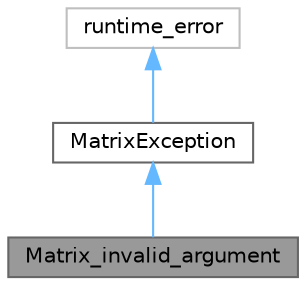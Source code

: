 digraph "Matrix_invalid_argument"
{
 // LATEX_PDF_SIZE
  bgcolor="transparent";
  edge [fontname=Helvetica,fontsize=10,labelfontname=Helvetica,labelfontsize=10];
  node [fontname=Helvetica,fontsize=10,shape=box,height=0.2,width=0.4];
  Node1 [id="Node000001",label="Matrix_invalid_argument",height=0.2,width=0.4,color="gray40", fillcolor="grey60", style="filled", fontcolor="black",tooltip="Signals bad function argument for Matrix classes."];
  Node2 -> Node1 [id="edge1_Node000001_Node000002",dir="back",color="steelblue1",style="solid",tooltip=" "];
  Node2 [id="Node000002",label="MatrixException",height=0.2,width=0.4,color="gray40", fillcolor="white", style="filled",URL="$class_matrix_exception.html",tooltip="Master base class for Matrix exceptions."];
  Node3 -> Node2 [id="edge2_Node000002_Node000003",dir="back",color="steelblue1",style="solid",tooltip=" "];
  Node3 [id="Node000003",label="runtime_error",height=0.2,width=0.4,color="grey75", fillcolor="white", style="filled",tooltip=" "];
}
